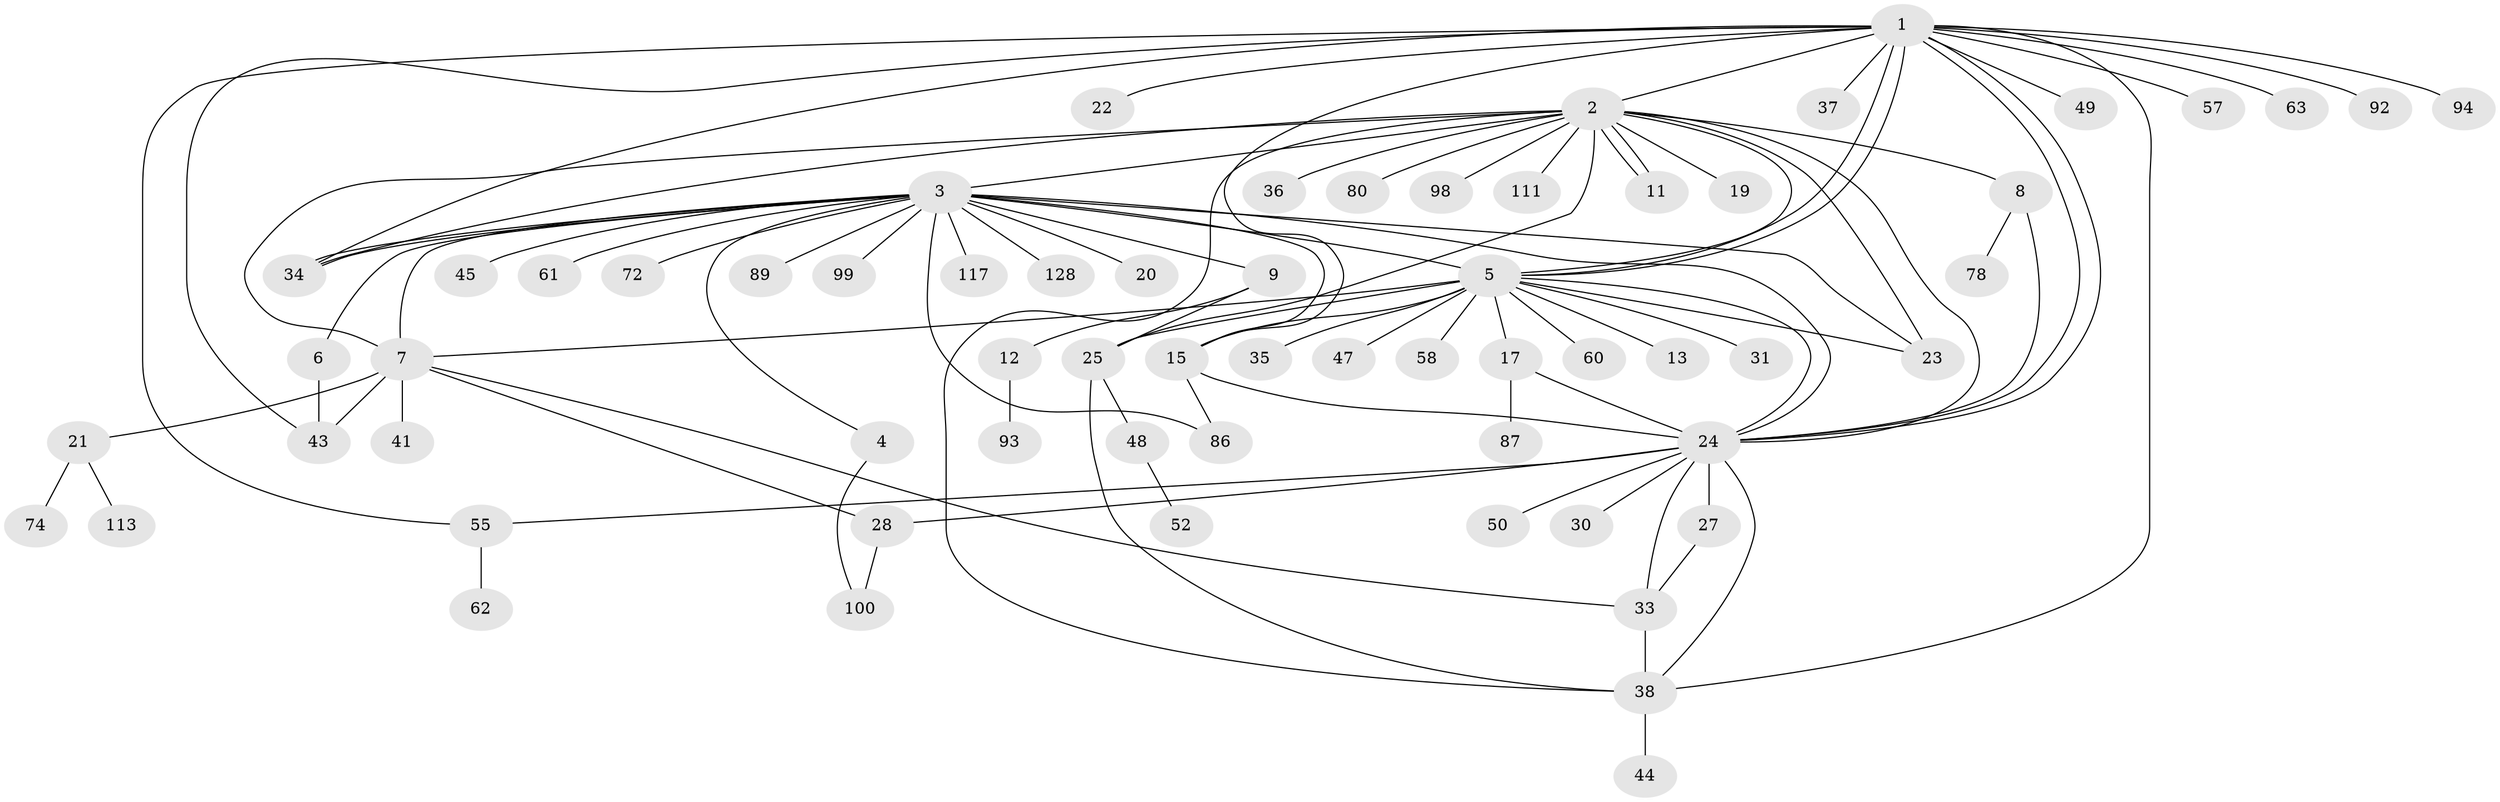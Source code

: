 // original degree distribution, {17: 0.007751937984496124, 19: 0.007751937984496124, 20: 0.007751937984496124, 2: 0.20155038759689922, 14: 0.007751937984496124, 8: 0.007751937984496124, 3: 0.09302325581395349, 4: 0.06976744186046512, 1: 0.5038759689922481, 6: 0.046511627906976744, 11: 0.007751937984496124, 5: 0.023255813953488372, 7: 0.007751937984496124, 10: 0.007751937984496124}
// Generated by graph-tools (version 1.1) at 2025/14/03/09/25 04:14:19]
// undirected, 64 vertices, 97 edges
graph export_dot {
graph [start="1"]
  node [color=gray90,style=filled];
  1;
  2;
  3 [super="+26+14"];
  4;
  5 [super="+97+129+126+18+16+65+73"];
  6;
  7 [super="+110+64"];
  8;
  9 [super="+10"];
  11;
  12;
  13;
  15 [super="+29+42"];
  17;
  19 [super="+70+39"];
  20;
  21;
  22;
  23 [super="+96"];
  24 [super="+40+71"];
  25 [super="+46"];
  27 [super="+32+124"];
  28;
  30 [super="+122"];
  31;
  33 [super="+108"];
  34 [super="+59"];
  35;
  36;
  37 [super="+53"];
  38 [super="+84+54"];
  41;
  43 [super="+68+101"];
  44;
  45;
  47 [super="+83"];
  48 [super="+56"];
  49;
  50 [super="+103"];
  52;
  55 [super="+127+75+69"];
  57;
  58 [super="+125+95"];
  60;
  61;
  62;
  63;
  72;
  74;
  78;
  80 [super="+91"];
  86 [super="+88"];
  87;
  89;
  92;
  93;
  94;
  98 [super="+105"];
  99;
  100 [super="+107"];
  111;
  113 [super="+114"];
  117;
  128;
  1 -- 2;
  1 -- 5;
  1 -- 5;
  1 -- 15;
  1 -- 22;
  1 -- 24;
  1 -- 24;
  1 -- 34;
  1 -- 37;
  1 -- 43;
  1 -- 49;
  1 -- 55;
  1 -- 57;
  1 -- 63;
  1 -- 92;
  1 -- 94;
  1 -- 38;
  2 -- 3;
  2 -- 7 [weight=2];
  2 -- 8;
  2 -- 11;
  2 -- 11;
  2 -- 19 [weight=2];
  2 -- 23;
  2 -- 24;
  2 -- 34;
  2 -- 36;
  2 -- 38;
  2 -- 80;
  2 -- 98;
  2 -- 111;
  2 -- 25;
  2 -- 5;
  3 -- 4;
  3 -- 6;
  3 -- 9;
  3 -- 23;
  3 -- 34;
  3 -- 34;
  3 -- 72;
  3 -- 86;
  3 -- 89;
  3 -- 99;
  3 -- 117;
  3 -- 24;
  3 -- 7;
  3 -- 128;
  3 -- 20;
  3 -- 5 [weight=3];
  3 -- 45;
  3 -- 61;
  3 -- 15;
  4 -- 100;
  5 -- 13;
  5 -- 17;
  5 -- 47;
  5 -- 23;
  5 -- 35;
  5 -- 58;
  5 -- 60;
  5 -- 31;
  5 -- 25;
  5 -- 7 [weight=2];
  5 -- 24;
  5 -- 15 [weight=2];
  6 -- 43;
  7 -- 21 [weight=2];
  7 -- 41;
  7 -- 43;
  7 -- 28;
  7 -- 33;
  8 -- 78;
  8 -- 24;
  9 -- 12;
  9 -- 25;
  12 -- 93;
  15 -- 24;
  15 -- 86;
  17 -- 24;
  17 -- 87;
  21 -- 74;
  21 -- 113;
  24 -- 27 [weight=2];
  24 -- 28;
  24 -- 30;
  24 -- 33;
  24 -- 50;
  24 -- 38;
  24 -- 55;
  25 -- 48;
  25 -- 38;
  27 -- 33;
  28 -- 100;
  33 -- 38;
  38 -- 44;
  48 -- 52;
  55 -- 62;
}
